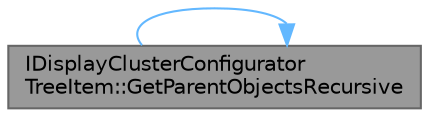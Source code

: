 digraph "IDisplayClusterConfiguratorTreeItem::GetParentObjectsRecursive"
{
 // INTERACTIVE_SVG=YES
 // LATEX_PDF_SIZE
  bgcolor="transparent";
  edge [fontname=Helvetica,fontsize=10,labelfontname=Helvetica,labelfontsize=10];
  node [fontname=Helvetica,fontsize=10,shape=box,height=0.2,width=0.4];
  rankdir="LR";
  Node1 [id="Node000001",label="IDisplayClusterConfigurator\lTreeItem::GetParentObjectsRecursive",height=0.2,width=0.4,color="gray40", fillcolor="grey60", style="filled", fontcolor="black",tooltip="Get the objects of all parents of this item."];
  Node1 -> Node1 [id="edge1_Node000001_Node000001",color="steelblue1",style="solid",tooltip=" "];
}
